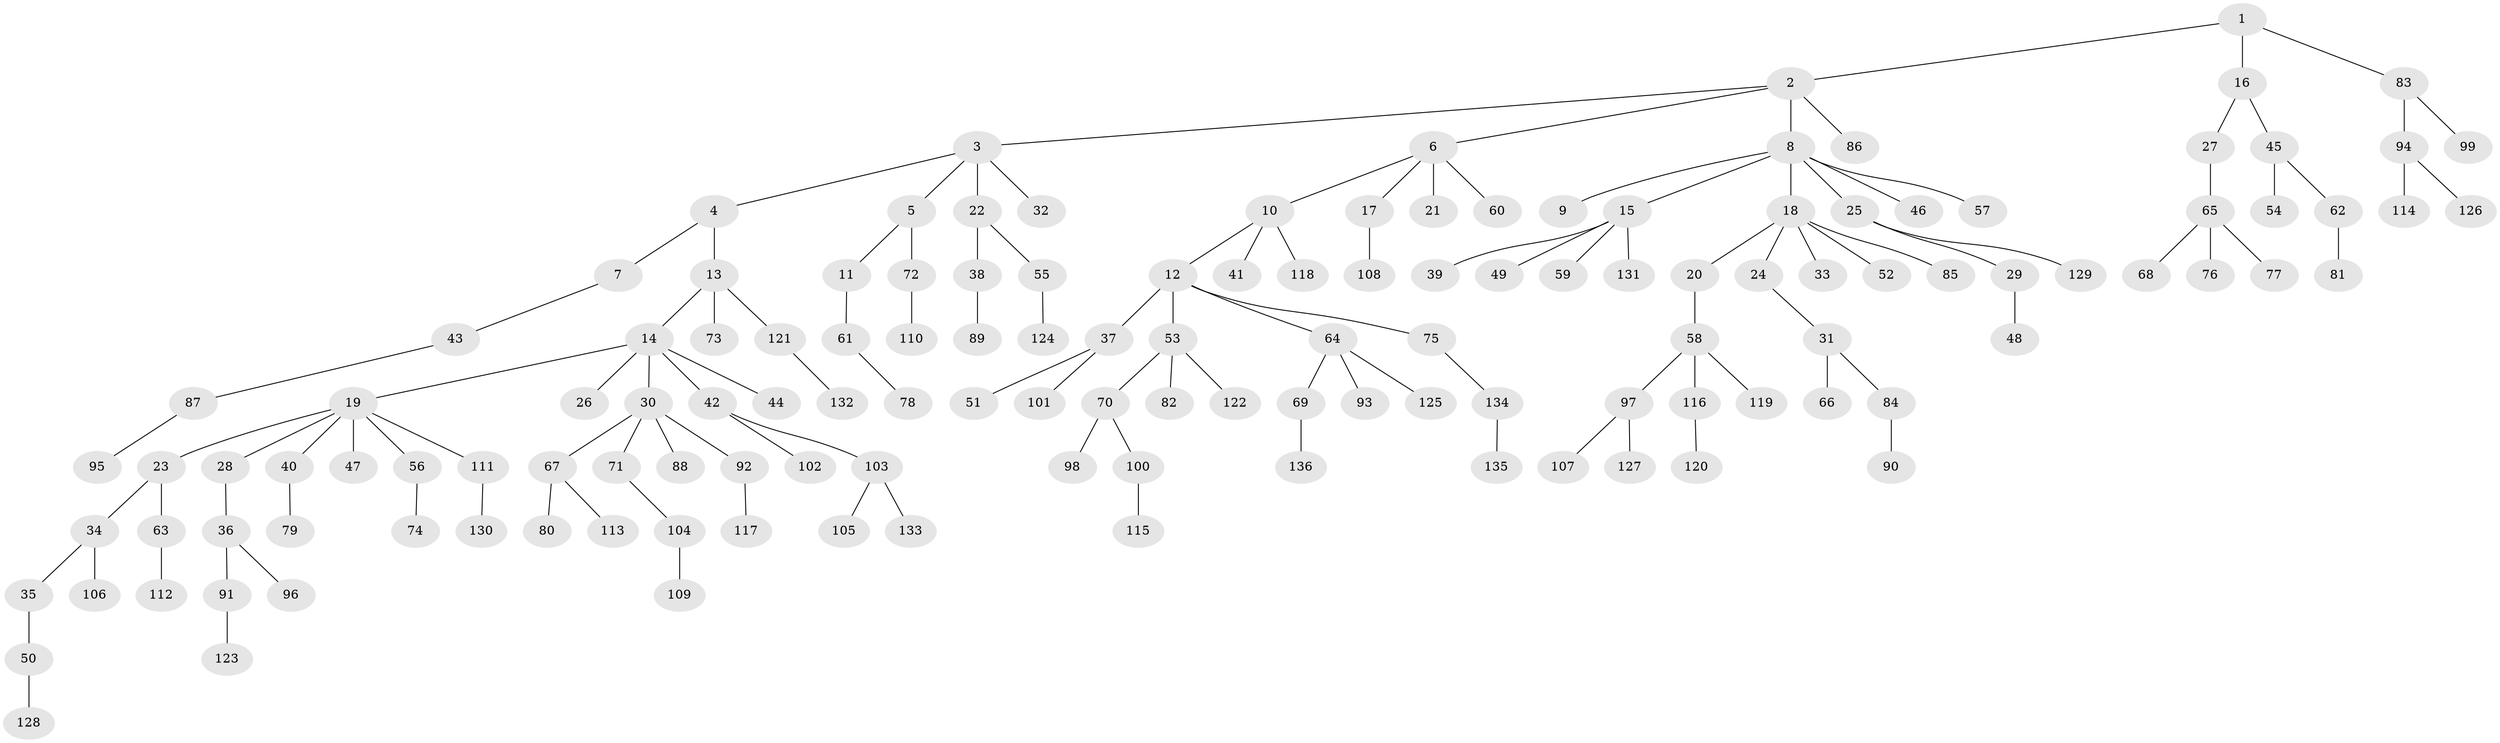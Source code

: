 // coarse degree distribution, {4: 0.043010752688172046, 5: 0.043010752688172046, 6: 0.021505376344086023, 3: 0.12903225806451613, 2: 0.17204301075268819, 7: 0.010752688172043012, 8: 0.010752688172043012, 1: 0.5698924731182796}
// Generated by graph-tools (version 1.1) at 2025/42/03/06/25 10:42:04]
// undirected, 136 vertices, 135 edges
graph export_dot {
graph [start="1"]
  node [color=gray90,style=filled];
  1;
  2;
  3;
  4;
  5;
  6;
  7;
  8;
  9;
  10;
  11;
  12;
  13;
  14;
  15;
  16;
  17;
  18;
  19;
  20;
  21;
  22;
  23;
  24;
  25;
  26;
  27;
  28;
  29;
  30;
  31;
  32;
  33;
  34;
  35;
  36;
  37;
  38;
  39;
  40;
  41;
  42;
  43;
  44;
  45;
  46;
  47;
  48;
  49;
  50;
  51;
  52;
  53;
  54;
  55;
  56;
  57;
  58;
  59;
  60;
  61;
  62;
  63;
  64;
  65;
  66;
  67;
  68;
  69;
  70;
  71;
  72;
  73;
  74;
  75;
  76;
  77;
  78;
  79;
  80;
  81;
  82;
  83;
  84;
  85;
  86;
  87;
  88;
  89;
  90;
  91;
  92;
  93;
  94;
  95;
  96;
  97;
  98;
  99;
  100;
  101;
  102;
  103;
  104;
  105;
  106;
  107;
  108;
  109;
  110;
  111;
  112;
  113;
  114;
  115;
  116;
  117;
  118;
  119;
  120;
  121;
  122;
  123;
  124;
  125;
  126;
  127;
  128;
  129;
  130;
  131;
  132;
  133;
  134;
  135;
  136;
  1 -- 2;
  1 -- 16;
  1 -- 83;
  2 -- 3;
  2 -- 6;
  2 -- 8;
  2 -- 86;
  3 -- 4;
  3 -- 5;
  3 -- 22;
  3 -- 32;
  4 -- 7;
  4 -- 13;
  5 -- 11;
  5 -- 72;
  6 -- 10;
  6 -- 17;
  6 -- 21;
  6 -- 60;
  7 -- 43;
  8 -- 9;
  8 -- 15;
  8 -- 18;
  8 -- 25;
  8 -- 46;
  8 -- 57;
  10 -- 12;
  10 -- 41;
  10 -- 118;
  11 -- 61;
  12 -- 37;
  12 -- 53;
  12 -- 64;
  12 -- 75;
  13 -- 14;
  13 -- 73;
  13 -- 121;
  14 -- 19;
  14 -- 26;
  14 -- 30;
  14 -- 42;
  14 -- 44;
  15 -- 39;
  15 -- 49;
  15 -- 59;
  15 -- 131;
  16 -- 27;
  16 -- 45;
  17 -- 108;
  18 -- 20;
  18 -- 24;
  18 -- 33;
  18 -- 52;
  18 -- 85;
  19 -- 23;
  19 -- 28;
  19 -- 40;
  19 -- 47;
  19 -- 56;
  19 -- 111;
  20 -- 58;
  22 -- 38;
  22 -- 55;
  23 -- 34;
  23 -- 63;
  24 -- 31;
  25 -- 29;
  25 -- 129;
  27 -- 65;
  28 -- 36;
  29 -- 48;
  30 -- 67;
  30 -- 71;
  30 -- 88;
  30 -- 92;
  31 -- 66;
  31 -- 84;
  34 -- 35;
  34 -- 106;
  35 -- 50;
  36 -- 91;
  36 -- 96;
  37 -- 51;
  37 -- 101;
  38 -- 89;
  40 -- 79;
  42 -- 102;
  42 -- 103;
  43 -- 87;
  45 -- 54;
  45 -- 62;
  50 -- 128;
  53 -- 70;
  53 -- 82;
  53 -- 122;
  55 -- 124;
  56 -- 74;
  58 -- 97;
  58 -- 116;
  58 -- 119;
  61 -- 78;
  62 -- 81;
  63 -- 112;
  64 -- 69;
  64 -- 93;
  64 -- 125;
  65 -- 68;
  65 -- 76;
  65 -- 77;
  67 -- 80;
  67 -- 113;
  69 -- 136;
  70 -- 98;
  70 -- 100;
  71 -- 104;
  72 -- 110;
  75 -- 134;
  83 -- 94;
  83 -- 99;
  84 -- 90;
  87 -- 95;
  91 -- 123;
  92 -- 117;
  94 -- 114;
  94 -- 126;
  97 -- 107;
  97 -- 127;
  100 -- 115;
  103 -- 105;
  103 -- 133;
  104 -- 109;
  111 -- 130;
  116 -- 120;
  121 -- 132;
  134 -- 135;
}
